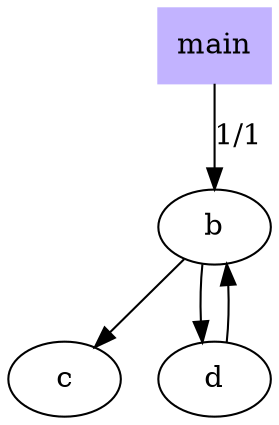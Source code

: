 digraph graphname {
     a [label="main"][shape=box, style=filled, color=".7 .3 1.0"];
     a -> b[label="1/1"];
     b -> c;
     b -> d;
     d -> b;
 }
